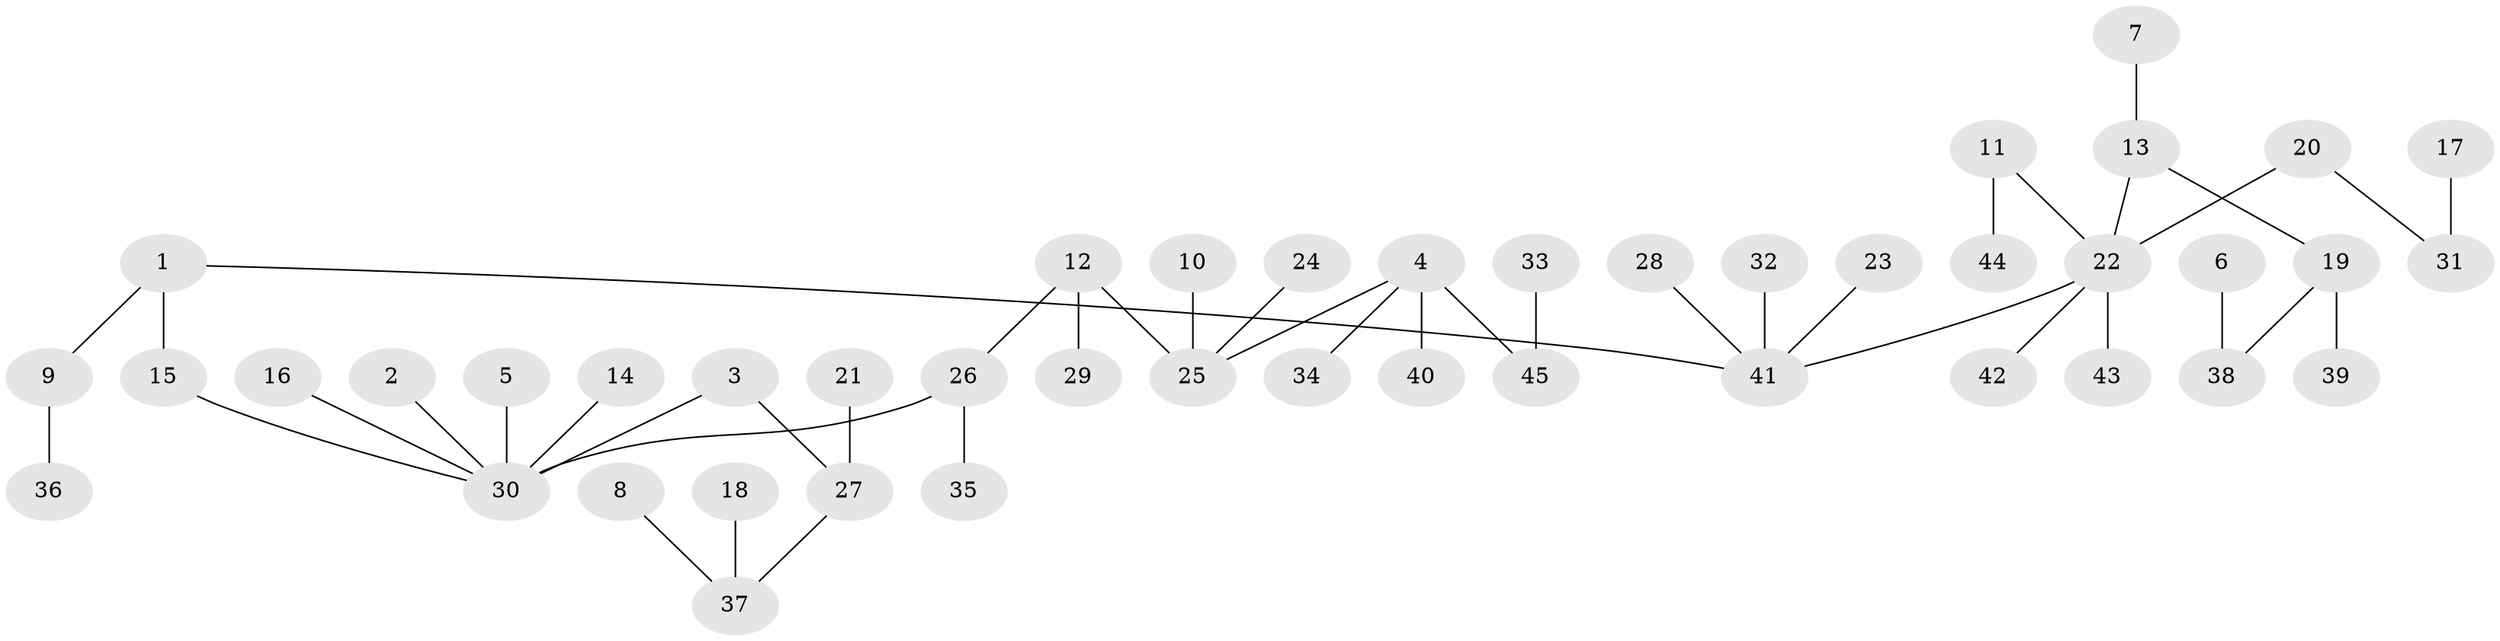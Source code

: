 // original degree distribution, {4: 0.10884353741496598, 3: 0.05442176870748299, 7: 0.006802721088435374, 2: 0.2585034013605442, 10: 0.006802721088435374, 8: 0.006802721088435374, 6: 0.006802721088435374, 1: 0.5238095238095238, 5: 0.027210884353741496}
// Generated by graph-tools (version 1.1) at 2025/37/03/04/25 23:37:24]
// undirected, 45 vertices, 44 edges
graph export_dot {
  node [color=gray90,style=filled];
  1;
  2;
  3;
  4;
  5;
  6;
  7;
  8;
  9;
  10;
  11;
  12;
  13;
  14;
  15;
  16;
  17;
  18;
  19;
  20;
  21;
  22;
  23;
  24;
  25;
  26;
  27;
  28;
  29;
  30;
  31;
  32;
  33;
  34;
  35;
  36;
  37;
  38;
  39;
  40;
  41;
  42;
  43;
  44;
  45;
  1 -- 9 [weight=1.0];
  1 -- 15 [weight=1.0];
  1 -- 41 [weight=1.0];
  2 -- 30 [weight=1.0];
  3 -- 27 [weight=1.0];
  3 -- 30 [weight=1.0];
  4 -- 25 [weight=1.0];
  4 -- 34 [weight=1.0];
  4 -- 40 [weight=1.0];
  4 -- 45 [weight=1.0];
  5 -- 30 [weight=1.0];
  6 -- 38 [weight=1.0];
  7 -- 13 [weight=1.0];
  8 -- 37 [weight=1.0];
  9 -- 36 [weight=1.0];
  10 -- 25 [weight=1.0];
  11 -- 22 [weight=1.0];
  11 -- 44 [weight=1.0];
  12 -- 25 [weight=1.0];
  12 -- 26 [weight=1.0];
  12 -- 29 [weight=1.0];
  13 -- 19 [weight=1.0];
  13 -- 22 [weight=1.0];
  14 -- 30 [weight=1.0];
  15 -- 30 [weight=1.0];
  16 -- 30 [weight=1.0];
  17 -- 31 [weight=1.0];
  18 -- 37 [weight=1.0];
  19 -- 38 [weight=1.0];
  19 -- 39 [weight=1.0];
  20 -- 22 [weight=1.0];
  20 -- 31 [weight=1.0];
  21 -- 27 [weight=1.0];
  22 -- 41 [weight=1.0];
  22 -- 42 [weight=1.0];
  22 -- 43 [weight=1.0];
  23 -- 41 [weight=1.0];
  24 -- 25 [weight=1.0];
  26 -- 30 [weight=1.0];
  26 -- 35 [weight=1.0];
  27 -- 37 [weight=1.0];
  28 -- 41 [weight=1.0];
  32 -- 41 [weight=1.0];
  33 -- 45 [weight=1.0];
}

